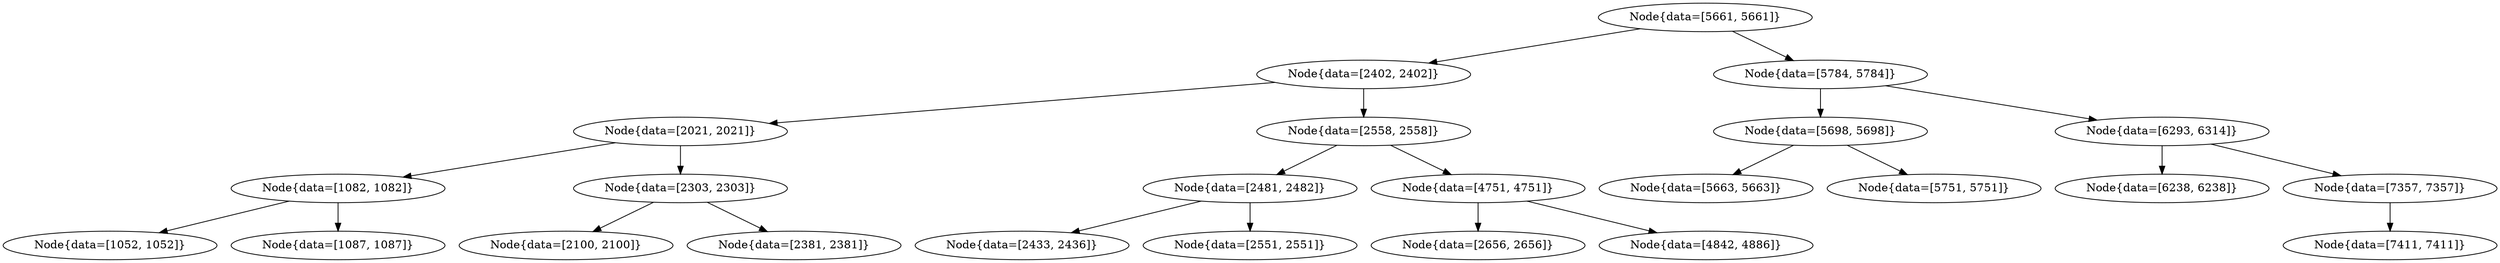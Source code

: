 digraph G{
1248334686 [label="Node{data=[5661, 5661]}"]
1248334686 -> 1181191753
1181191753 [label="Node{data=[2402, 2402]}"]
1181191753 -> 1955502880
1955502880 [label="Node{data=[2021, 2021]}"]
1955502880 -> 543409470
543409470 [label="Node{data=[1082, 1082]}"]
543409470 -> 714850447
714850447 [label="Node{data=[1052, 1052]}"]
543409470 -> 1358169683
1358169683 [label="Node{data=[1087, 1087]}"]
1955502880 -> 1352913142
1352913142 [label="Node{data=[2303, 2303]}"]
1352913142 -> 1851241961
1851241961 [label="Node{data=[2100, 2100]}"]
1352913142 -> 448569108
448569108 [label="Node{data=[2381, 2381]}"]
1181191753 -> 1779090574
1779090574 [label="Node{data=[2558, 2558]}"]
1779090574 -> 618696025
618696025 [label="Node{data=[2481, 2482]}"]
618696025 -> 2009832657
2009832657 [label="Node{data=[2433, 2436]}"]
618696025 -> 158460163
158460163 [label="Node{data=[2551, 2551]}"]
1779090574 -> 895705623
895705623 [label="Node{data=[4751, 4751]}"]
895705623 -> 357153703
357153703 [label="Node{data=[2656, 2656]}"]
895705623 -> 1045397707
1045397707 [label="Node{data=[4842, 4886]}"]
1248334686 -> 946884592
946884592 [label="Node{data=[5784, 5784]}"]
946884592 -> 380494131
380494131 [label="Node{data=[5698, 5698]}"]
380494131 -> 1315038402
1315038402 [label="Node{data=[5663, 5663]}"]
380494131 -> 208301085
208301085 [label="Node{data=[5751, 5751]}"]
946884592 -> 920632751
920632751 [label="Node{data=[6293, 6314]}"]
920632751 -> 1333945918
1333945918 [label="Node{data=[6238, 6238]}"]
920632751 -> 235195640
235195640 [label="Node{data=[7357, 7357]}"]
235195640 -> 1372668833
1372668833 [label="Node{data=[7411, 7411]}"]
}